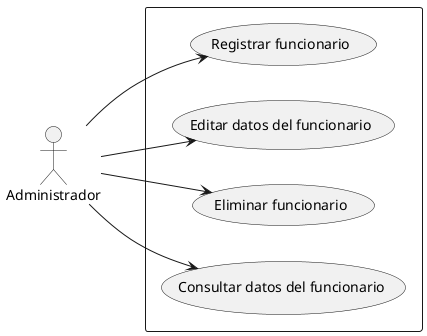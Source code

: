 @startuml CdU_AdministrarFuncionario
left to right direction

actor "Administrador" as Administrador

rectangle  {
    usecase "Registrar funcionario" as RegistrarFuncionario
    usecase "Editar datos del funcionario" as EditarFuncionario
    usecase "Eliminar funcionario" as EliminarFuncionario
    usecase "Consultar datos del funcionario" as ConsultarFuncionario
}

Administrador --> RegistrarFuncionario
Administrador --> EditarFuncionario
Administrador --> EliminarFuncionario
Administrador --> ConsultarFuncionario
@enduml
